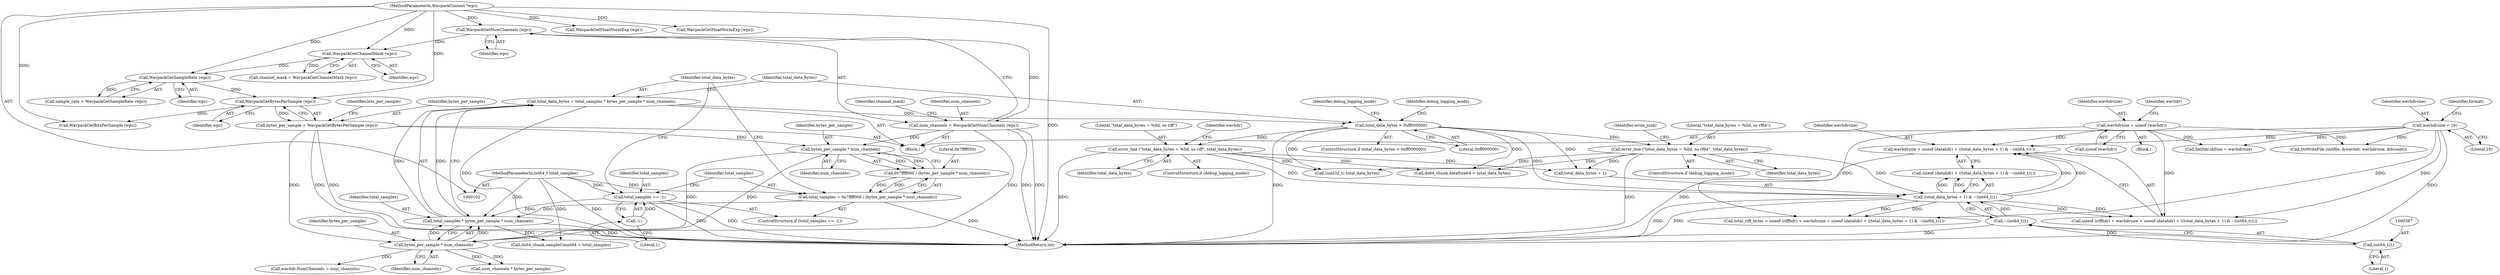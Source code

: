 digraph "0_WavPack_d5bf76b5a88d044a1be1d5656698e3ba737167e5_0@API" {
"1000376" [label="(Call,wavhdrsize + sizeof (datahdr) + ((total_data_bytes + 1) & ~(int64_t)1))"];
"1000165" [label="(Call,wavhdrsize = 16)"];
"1000272" [label="(Call,wavhdrsize = sizeof (wavhdr))"];
"1000381" [label="(Call,(total_data_bytes + 1) & ~(int64_t)1)"];
"1000208" [label="(Call,error_line (\"total_data_bytes = %lld, so rf64\", total_data_bytes))"];
"1000202" [label="(Call,total_data_bytes > 0xff000000)"];
"1000194" [label="(Call,total_data_bytes = total_samples * bytes_per_sample * num_channels)"];
"1000196" [label="(Call,total_samples * bytes_per_sample * num_channels)"];
"1000187" [label="(Call,total_samples = 0x7ffff000 / (bytes_per_sample * num_channels))"];
"1000189" [label="(Call,0x7ffff000 / (bytes_per_sample * num_channels))"];
"1000191" [label="(Call,bytes_per_sample * num_channels)"];
"1000147" [label="(Call,bytes_per_sample = WavpackGetBytesPerSample (wpc))"];
"1000149" [label="(Call,WavpackGetBytesPerSample (wpc))"];
"1000144" [label="(Call,WavpackGetSampleRate (wpc))"];
"1000139" [label="(Call,WavpackGetChannelMask (wpc))"];
"1000134" [label="(Call,WavpackGetNumChannels (wpc))"];
"1000104" [label="(MethodParameterIn,WavpackContext *wpc)"];
"1000132" [label="(Call,num_channels = WavpackGetNumChannels (wpc))"];
"1000105" [label="(MethodParameterIn,int64_t total_samples)"];
"1000183" [label="(Call,total_samples == -1)"];
"1000185" [label="(Call,-1)"];
"1000198" [label="(Call,bytes_per_sample * num_channels)"];
"1000220" [label="(Call,error_line (\"total_data_bytes = %lld, so riff\", total_data_bytes))"];
"1000385" [label="(Call,~(int64_t)1)"];
"1000386" [label="(Call,(int64_t)1)"];
"1000147" [label="(Call,bytes_per_sample = WavpackGetBytesPerSample (wpc))"];
"1000203" [label="(Identifier,total_data_bytes)"];
"1000246" [label="(Call,num_channels * bytes_per_sample)"];
"1000142" [label="(Call,sample_rate = WavpackGetSampleRate (wpc))"];
"1000145" [label="(Identifier,wpc)"];
"1000204" [label="(Literal,0xff000000)"];
"1000192" [label="(Identifier,bytes_per_sample)"];
"1000194" [label="(Call,total_data_bytes = total_samples * bytes_per_sample * num_channels)"];
"1000139" [label="(Call,WavpackGetChannelMask (wpc))"];
"1000195" [label="(Identifier,total_data_bytes)"];
"1000224" [label="(Identifier,wavhdr)"];
"1000271" [label="(Block,)"];
"1000140" [label="(Identifier,wpc)"];
"1000377" [label="(Identifier,wavhdrsize)"];
"1000196" [label="(Call,total_samples * bytes_per_sample * num_channels)"];
"1000183" [label="(Call,total_samples == -1)"];
"1000167" [label="(Literal,16)"];
"1000206" [label="(ControlStructure,if (debug_logging_mode))"];
"1000207" [label="(Identifier,debug_logging_mode)"];
"1000373" [label="(Call,sizeof (riffhdr) + wavhdrsize + sizeof (datahdr) + ((total_data_bytes + 1) & ~(int64_t)1))"];
"1000149" [label="(Call,WavpackGetBytesPerSample (wpc))"];
"1000382" [label="(Call,total_data_bytes + 1)"];
"1000138" [label="(Identifier,channel_mask)"];
"1000166" [label="(Identifier,wavhdrsize)"];
"1000153" [label="(Identifier,bits_per_sample)"];
"1000221" [label="(Literal,\"total_data_bytes = %lld, so riff\")"];
"1000150" [label="(Identifier,wpc)"];
"1000144" [label="(Call,WavpackGetSampleRate (wpc))"];
"1000135" [label="(Identifier,wpc)"];
"1000199" [label="(Identifier,bytes_per_sample)"];
"1000273" [label="(Identifier,wavhdrsize)"];
"1000230" [label="(Call,wavhdr.NumChannels = num_channels)"];
"1000693" [label="(Call,DoWriteFile (outfile, &wavhdr, wavhdrsize, &bcount))"];
"1000725" [label="(MethodReturn,int)"];
"1000220" [label="(Call,error_line (\"total_data_bytes = %lld, so riff\", total_data_bytes))"];
"1000388" [label="(Literal,1)"];
"1000371" [label="(Call,total_riff_bytes = sizeof (riffhdr) + wavhdrsize + sizeof (datahdr) + ((total_data_bytes + 1) & ~(int64_t)1))"];
"1000154" [label="(Call,WavpackGetBitsPerSample (wpc))"];
"1000385" [label="(Call,~(int64_t)1)"];
"1000174" [label="(Call,WavpackGetFloatNormExp (wpc))"];
"1000218" [label="(ControlStructure,if (debug_logging_mode))"];
"1000191" [label="(Call,bytes_per_sample * num_channels)"];
"1000386" [label="(Call,(int64_t)1)"];
"1000210" [label="(Identifier,total_data_bytes)"];
"1000105" [label="(MethodParameterIn,int64_t total_samples)"];
"1000219" [label="(Identifier,debug_logging_mode)"];
"1000134" [label="(Call,WavpackGetNumChannels (wpc))"];
"1000202" [label="(Call,total_data_bytes > 0xff000000)"];
"1000137" [label="(Call,channel_mask = WavpackGetChannelMask (wpc))"];
"1000148" [label="(Identifier,bytes_per_sample)"];
"1000222" [label="(Identifier,total_data_bytes)"];
"1000198" [label="(Call,bytes_per_sample * num_channels)"];
"1000160" [label="(Call,WavpackGetFloatNormExp (wpc))"];
"1000184" [label="(Identifier,total_samples)"];
"1000165" [label="(Call,wavhdrsize = 16)"];
"1000208" [label="(Call,error_line (\"total_data_bytes = %lld, so rf64\", total_data_bytes))"];
"1000104" [label="(MethodParameterIn,WavpackContext *wpc)"];
"1000381" [label="(Call,(total_data_bytes + 1) & ~(int64_t)1)"];
"1000182" [label="(ControlStructure,if (total_samples == -1))"];
"1000209" [label="(Literal,\"total_data_bytes = %lld, so rf64\")"];
"1000428" [label="(Call,fmthdr.ckSize = wavhdrsize)"];
"1000376" [label="(Call,wavhdrsize + sizeof (datahdr) + ((total_data_bytes + 1) & ~(int64_t)1))"];
"1000494" [label="(Call,ds64_chunk.sampleCount64 = total_samples)"];
"1000378" [label="(Call,sizeof (datahdr) + ((total_data_bytes + 1) & ~(int64_t)1))"];
"1000193" [label="(Identifier,num_channels)"];
"1000186" [label="(Literal,1)"];
"1000197" [label="(Identifier,total_samples)"];
"1000190" [label="(Literal,0x7ffff000)"];
"1000278" [label="(Identifier,wavhdr)"];
"1000133" [label="(Identifier,num_channels)"];
"1000185" [label="(Call,-1)"];
"1000132" [label="(Call,num_channels = WavpackGetNumChannels (wpc))"];
"1000189" [label="(Call,0x7ffff000 / (bytes_per_sample * num_channels))"];
"1000201" [label="(ControlStructure,if (total_data_bytes > 0xff000000))"];
"1000200" [label="(Identifier,num_channels)"];
"1000274" [label="(Call,sizeof (wavhdr))"];
"1000541" [label="(Call,(uint32_t) total_data_bytes)"];
"1000212" [label="(Identifier,write_junk)"];
"1000107" [label="(Block,)"];
"1000188" [label="(Identifier,total_samples)"];
"1000272" [label="(Call,wavhdrsize = sizeof (wavhdr))"];
"1000187" [label="(Call,total_samples = 0x7ffff000 / (bytes_per_sample * num_channels))"];
"1000171" [label="(Identifier,format)"];
"1000489" [label="(Call,ds64_chunk.dataSize64 = total_data_bytes)"];
"1000376" -> "1000373"  [label="AST: "];
"1000376" -> "1000378"  [label="CFG: "];
"1000377" -> "1000376"  [label="AST: "];
"1000378" -> "1000376"  [label="AST: "];
"1000373" -> "1000376"  [label="CFG: "];
"1000376" -> "1000725"  [label="DDG: "];
"1000165" -> "1000376"  [label="DDG: "];
"1000272" -> "1000376"  [label="DDG: "];
"1000381" -> "1000376"  [label="DDG: "];
"1000381" -> "1000376"  [label="DDG: "];
"1000165" -> "1000107"  [label="AST: "];
"1000165" -> "1000167"  [label="CFG: "];
"1000166" -> "1000165"  [label="AST: "];
"1000167" -> "1000165"  [label="AST: "];
"1000171" -> "1000165"  [label="CFG: "];
"1000165" -> "1000725"  [label="DDG: "];
"1000165" -> "1000371"  [label="DDG: "];
"1000165" -> "1000373"  [label="DDG: "];
"1000165" -> "1000428"  [label="DDG: "];
"1000165" -> "1000693"  [label="DDG: "];
"1000272" -> "1000271"  [label="AST: "];
"1000272" -> "1000274"  [label="CFG: "];
"1000273" -> "1000272"  [label="AST: "];
"1000274" -> "1000272"  [label="AST: "];
"1000278" -> "1000272"  [label="CFG: "];
"1000272" -> "1000371"  [label="DDG: "];
"1000272" -> "1000373"  [label="DDG: "];
"1000272" -> "1000428"  [label="DDG: "];
"1000272" -> "1000693"  [label="DDG: "];
"1000381" -> "1000378"  [label="AST: "];
"1000381" -> "1000385"  [label="CFG: "];
"1000382" -> "1000381"  [label="AST: "];
"1000385" -> "1000381"  [label="AST: "];
"1000378" -> "1000381"  [label="CFG: "];
"1000381" -> "1000725"  [label="DDG: "];
"1000381" -> "1000725"  [label="DDG: "];
"1000381" -> "1000371"  [label="DDG: "];
"1000381" -> "1000371"  [label="DDG: "];
"1000381" -> "1000373"  [label="DDG: "];
"1000381" -> "1000373"  [label="DDG: "];
"1000381" -> "1000378"  [label="DDG: "];
"1000381" -> "1000378"  [label="DDG: "];
"1000208" -> "1000381"  [label="DDG: "];
"1000202" -> "1000381"  [label="DDG: "];
"1000220" -> "1000381"  [label="DDG: "];
"1000385" -> "1000381"  [label="DDG: "];
"1000208" -> "1000206"  [label="AST: "];
"1000208" -> "1000210"  [label="CFG: "];
"1000209" -> "1000208"  [label="AST: "];
"1000210" -> "1000208"  [label="AST: "];
"1000212" -> "1000208"  [label="CFG: "];
"1000208" -> "1000725"  [label="DDG: "];
"1000202" -> "1000208"  [label="DDG: "];
"1000208" -> "1000382"  [label="DDG: "];
"1000208" -> "1000489"  [label="DDG: "];
"1000208" -> "1000541"  [label="DDG: "];
"1000202" -> "1000201"  [label="AST: "];
"1000202" -> "1000204"  [label="CFG: "];
"1000203" -> "1000202"  [label="AST: "];
"1000204" -> "1000202"  [label="AST: "];
"1000207" -> "1000202"  [label="CFG: "];
"1000219" -> "1000202"  [label="CFG: "];
"1000202" -> "1000725"  [label="DDG: "];
"1000194" -> "1000202"  [label="DDG: "];
"1000202" -> "1000220"  [label="DDG: "];
"1000202" -> "1000382"  [label="DDG: "];
"1000202" -> "1000489"  [label="DDG: "];
"1000202" -> "1000541"  [label="DDG: "];
"1000194" -> "1000107"  [label="AST: "];
"1000194" -> "1000196"  [label="CFG: "];
"1000195" -> "1000194"  [label="AST: "];
"1000196" -> "1000194"  [label="AST: "];
"1000203" -> "1000194"  [label="CFG: "];
"1000194" -> "1000725"  [label="DDG: "];
"1000196" -> "1000194"  [label="DDG: "];
"1000196" -> "1000194"  [label="DDG: "];
"1000196" -> "1000198"  [label="CFG: "];
"1000197" -> "1000196"  [label="AST: "];
"1000198" -> "1000196"  [label="AST: "];
"1000196" -> "1000725"  [label="DDG: "];
"1000187" -> "1000196"  [label="DDG: "];
"1000183" -> "1000196"  [label="DDG: "];
"1000105" -> "1000196"  [label="DDG: "];
"1000198" -> "1000196"  [label="DDG: "];
"1000198" -> "1000196"  [label="DDG: "];
"1000196" -> "1000494"  [label="DDG: "];
"1000187" -> "1000182"  [label="AST: "];
"1000187" -> "1000189"  [label="CFG: "];
"1000188" -> "1000187"  [label="AST: "];
"1000189" -> "1000187"  [label="AST: "];
"1000195" -> "1000187"  [label="CFG: "];
"1000187" -> "1000725"  [label="DDG: "];
"1000189" -> "1000187"  [label="DDG: "];
"1000189" -> "1000187"  [label="DDG: "];
"1000105" -> "1000187"  [label="DDG: "];
"1000189" -> "1000191"  [label="CFG: "];
"1000190" -> "1000189"  [label="AST: "];
"1000191" -> "1000189"  [label="AST: "];
"1000191" -> "1000189"  [label="DDG: "];
"1000191" -> "1000189"  [label="DDG: "];
"1000191" -> "1000193"  [label="CFG: "];
"1000192" -> "1000191"  [label="AST: "];
"1000193" -> "1000191"  [label="AST: "];
"1000147" -> "1000191"  [label="DDG: "];
"1000132" -> "1000191"  [label="DDG: "];
"1000191" -> "1000198"  [label="DDG: "];
"1000191" -> "1000198"  [label="DDG: "];
"1000147" -> "1000107"  [label="AST: "];
"1000147" -> "1000149"  [label="CFG: "];
"1000148" -> "1000147"  [label="AST: "];
"1000149" -> "1000147"  [label="AST: "];
"1000153" -> "1000147"  [label="CFG: "];
"1000147" -> "1000725"  [label="DDG: "];
"1000147" -> "1000725"  [label="DDG: "];
"1000149" -> "1000147"  [label="DDG: "];
"1000147" -> "1000198"  [label="DDG: "];
"1000149" -> "1000150"  [label="CFG: "];
"1000150" -> "1000149"  [label="AST: "];
"1000144" -> "1000149"  [label="DDG: "];
"1000104" -> "1000149"  [label="DDG: "];
"1000149" -> "1000154"  [label="DDG: "];
"1000144" -> "1000142"  [label="AST: "];
"1000144" -> "1000145"  [label="CFG: "];
"1000145" -> "1000144"  [label="AST: "];
"1000142" -> "1000144"  [label="CFG: "];
"1000144" -> "1000142"  [label="DDG: "];
"1000139" -> "1000144"  [label="DDG: "];
"1000104" -> "1000144"  [label="DDG: "];
"1000139" -> "1000137"  [label="AST: "];
"1000139" -> "1000140"  [label="CFG: "];
"1000140" -> "1000139"  [label="AST: "];
"1000137" -> "1000139"  [label="CFG: "];
"1000139" -> "1000137"  [label="DDG: "];
"1000134" -> "1000139"  [label="DDG: "];
"1000104" -> "1000139"  [label="DDG: "];
"1000134" -> "1000132"  [label="AST: "];
"1000134" -> "1000135"  [label="CFG: "];
"1000135" -> "1000134"  [label="AST: "];
"1000132" -> "1000134"  [label="CFG: "];
"1000134" -> "1000132"  [label="DDG: "];
"1000104" -> "1000134"  [label="DDG: "];
"1000104" -> "1000102"  [label="AST: "];
"1000104" -> "1000725"  [label="DDG: "];
"1000104" -> "1000154"  [label="DDG: "];
"1000104" -> "1000160"  [label="DDG: "];
"1000104" -> "1000174"  [label="DDG: "];
"1000132" -> "1000107"  [label="AST: "];
"1000133" -> "1000132"  [label="AST: "];
"1000138" -> "1000132"  [label="CFG: "];
"1000132" -> "1000725"  [label="DDG: "];
"1000132" -> "1000725"  [label="DDG: "];
"1000132" -> "1000198"  [label="DDG: "];
"1000105" -> "1000102"  [label="AST: "];
"1000105" -> "1000725"  [label="DDG: "];
"1000105" -> "1000183"  [label="DDG: "];
"1000105" -> "1000494"  [label="DDG: "];
"1000183" -> "1000182"  [label="AST: "];
"1000183" -> "1000185"  [label="CFG: "];
"1000184" -> "1000183"  [label="AST: "];
"1000185" -> "1000183"  [label="AST: "];
"1000188" -> "1000183"  [label="CFG: "];
"1000195" -> "1000183"  [label="CFG: "];
"1000183" -> "1000725"  [label="DDG: "];
"1000183" -> "1000725"  [label="DDG: "];
"1000185" -> "1000183"  [label="DDG: "];
"1000185" -> "1000186"  [label="CFG: "];
"1000186" -> "1000185"  [label="AST: "];
"1000198" -> "1000200"  [label="CFG: "];
"1000199" -> "1000198"  [label="AST: "];
"1000200" -> "1000198"  [label="AST: "];
"1000198" -> "1000230"  [label="DDG: "];
"1000198" -> "1000246"  [label="DDG: "];
"1000198" -> "1000246"  [label="DDG: "];
"1000220" -> "1000218"  [label="AST: "];
"1000220" -> "1000222"  [label="CFG: "];
"1000221" -> "1000220"  [label="AST: "];
"1000222" -> "1000220"  [label="AST: "];
"1000224" -> "1000220"  [label="CFG: "];
"1000220" -> "1000725"  [label="DDG: "];
"1000220" -> "1000382"  [label="DDG: "];
"1000220" -> "1000489"  [label="DDG: "];
"1000220" -> "1000541"  [label="DDG: "];
"1000385" -> "1000386"  [label="CFG: "];
"1000386" -> "1000385"  [label="AST: "];
"1000385" -> "1000725"  [label="DDG: "];
"1000386" -> "1000385"  [label="DDG: "];
"1000386" -> "1000388"  [label="CFG: "];
"1000387" -> "1000386"  [label="AST: "];
"1000388" -> "1000386"  [label="AST: "];
}
